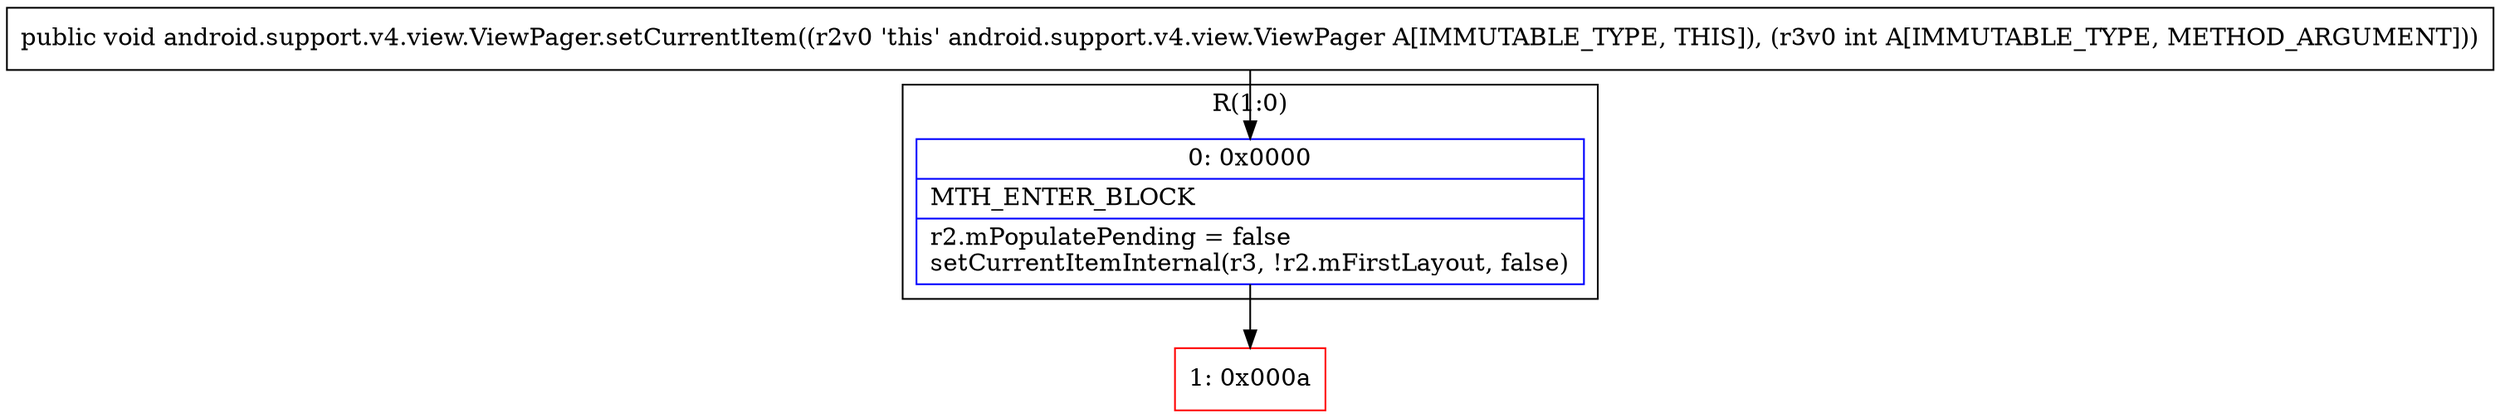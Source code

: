 digraph "CFG forandroid.support.v4.view.ViewPager.setCurrentItem(I)V" {
subgraph cluster_Region_1492795832 {
label = "R(1:0)";
node [shape=record,color=blue];
Node_0 [shape=record,label="{0\:\ 0x0000|MTH_ENTER_BLOCK\l|r2.mPopulatePending = false\lsetCurrentItemInternal(r3, !r2.mFirstLayout, false)\l}"];
}
Node_1 [shape=record,color=red,label="{1\:\ 0x000a}"];
MethodNode[shape=record,label="{public void android.support.v4.view.ViewPager.setCurrentItem((r2v0 'this' android.support.v4.view.ViewPager A[IMMUTABLE_TYPE, THIS]), (r3v0 int A[IMMUTABLE_TYPE, METHOD_ARGUMENT])) }"];
MethodNode -> Node_0;
Node_0 -> Node_1;
}


